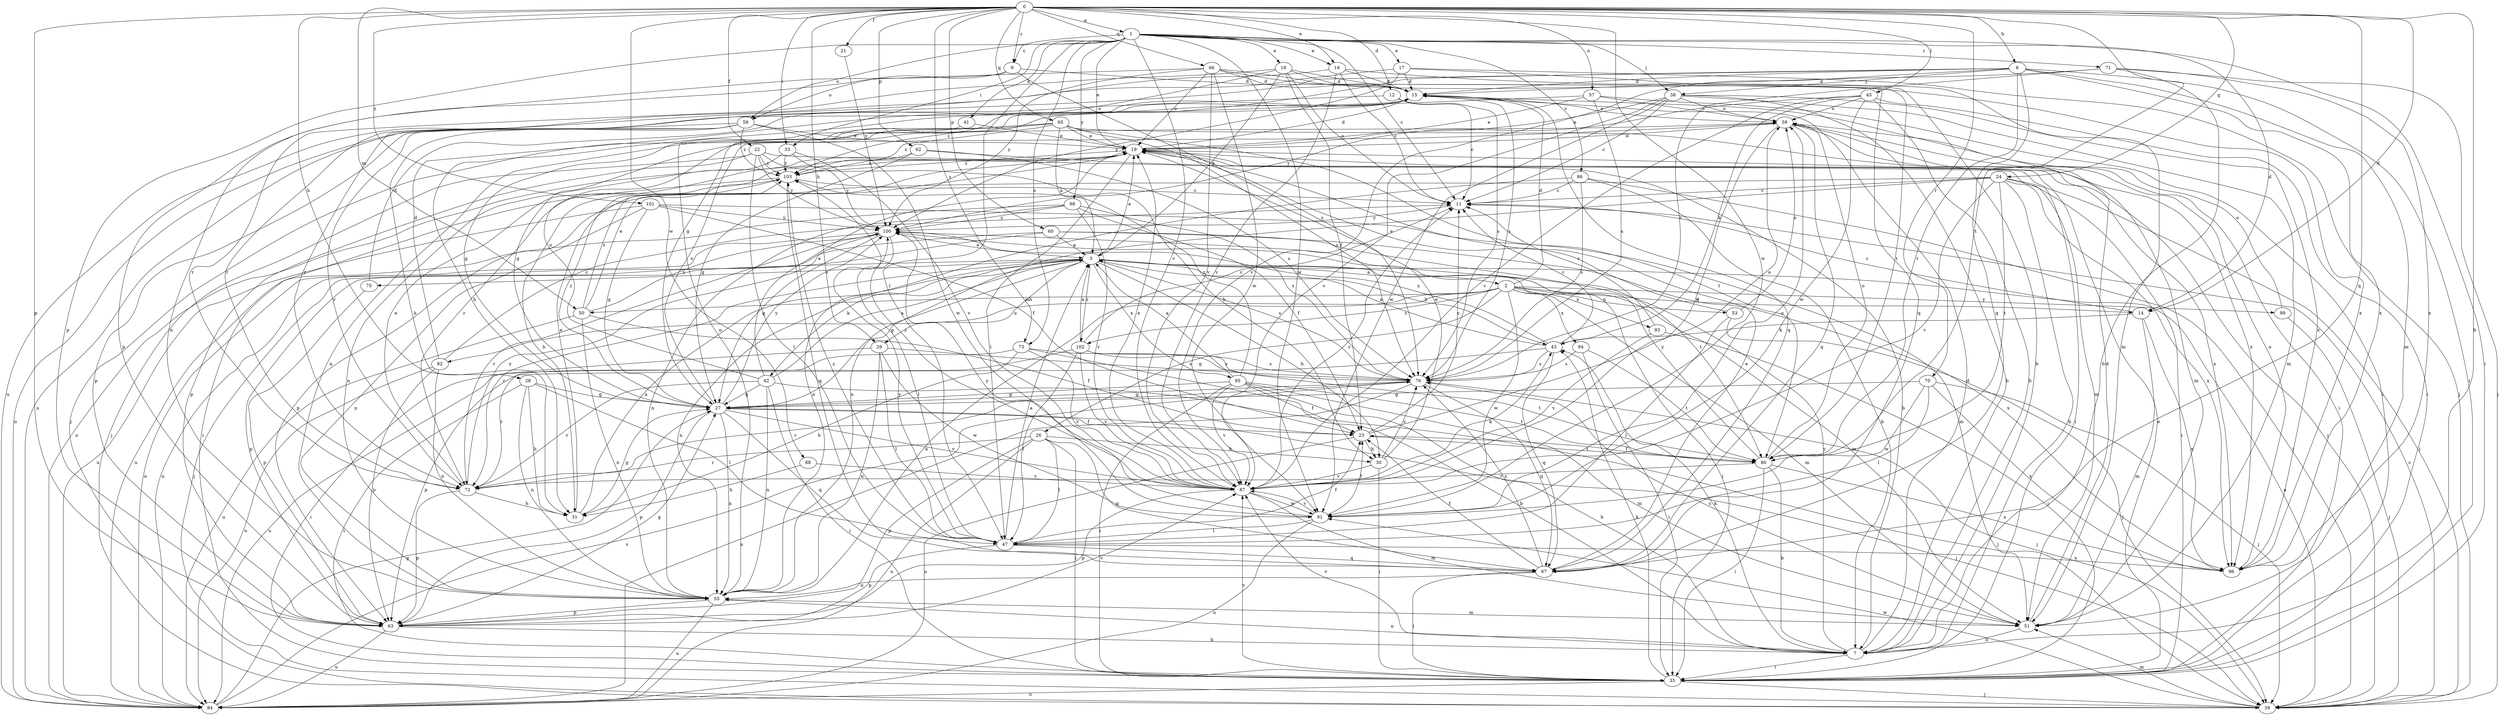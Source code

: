 strict digraph  {
0;
1;
2;
3;
6;
7;
9;
11;
12;
14;
15;
16;
17;
18;
19;
21;
22;
23;
24;
26;
27;
28;
29;
30;
31;
33;
35;
38;
39;
41;
42;
43;
45;
47;
50;
51;
53;
55;
57;
58;
59;
60;
62;
63;
65;
66;
67;
70;
71;
72;
73;
75;
76;
80;
82;
84;
86;
87;
88;
91;
93;
94;
95;
96;
98;
99;
100;
101;
102;
103;
0 -> 1  [label=a];
0 -> 6  [label=b];
0 -> 7  [label=b];
0 -> 9  [label=c];
0 -> 12  [label=d];
0 -> 14  [label=d];
0 -> 16  [label=e];
0 -> 21  [label=f];
0 -> 22  [label=f];
0 -> 24  [label=g];
0 -> 28  [label=h];
0 -> 29  [label=h];
0 -> 33  [label=i];
0 -> 45  [label=l];
0 -> 50  [label=m];
0 -> 57  [label=o];
0 -> 60  [label=p];
0 -> 62  [label=p];
0 -> 63  [label=p];
0 -> 65  [label=q];
0 -> 66  [label=q];
0 -> 67  [label=q];
0 -> 70  [label=r];
0 -> 73  [label=s];
0 -> 80  [label=t];
0 -> 88  [label=w];
0 -> 91  [label=w];
0 -> 101  [label=z];
1 -> 9  [label=c];
1 -> 11  [label=c];
1 -> 14  [label=d];
1 -> 16  [label=e];
1 -> 17  [label=e];
1 -> 18  [label=e];
1 -> 19  [label=e];
1 -> 33  [label=i];
1 -> 35  [label=i];
1 -> 38  [label=j];
1 -> 41  [label=k];
1 -> 47  [label=l];
1 -> 58  [label=o];
1 -> 63  [label=p];
1 -> 71  [label=r];
1 -> 73  [label=s];
1 -> 86  [label=v];
1 -> 87  [label=v];
1 -> 91  [label=w];
1 -> 98  [label=y];
2 -> 14  [label=d];
2 -> 15  [label=d];
2 -> 26  [label=g];
2 -> 50  [label=m];
2 -> 51  [label=m];
2 -> 53  [label=n];
2 -> 55  [label=n];
2 -> 82  [label=u];
2 -> 91  [label=w];
2 -> 93  [label=x];
2 -> 94  [label=x];
2 -> 99  [label=y];
2 -> 102  [label=z];
3 -> 2  [label=a];
3 -> 19  [label=e];
3 -> 27  [label=g];
3 -> 29  [label=h];
3 -> 30  [label=h];
3 -> 35  [label=i];
3 -> 42  [label=k];
3 -> 43  [label=k];
3 -> 51  [label=m];
3 -> 55  [label=n];
3 -> 63  [label=p];
3 -> 72  [label=r];
3 -> 75  [label=s];
3 -> 76  [label=s];
3 -> 95  [label=x];
3 -> 102  [label=z];
6 -> 15  [label=d];
6 -> 27  [label=g];
6 -> 35  [label=i];
6 -> 38  [label=j];
6 -> 51  [label=m];
6 -> 67  [label=q];
6 -> 72  [label=r];
6 -> 80  [label=t];
6 -> 87  [label=v];
6 -> 96  [label=x];
7 -> 15  [label=d];
7 -> 35  [label=i];
7 -> 43  [label=k];
7 -> 55  [label=n];
7 -> 87  [label=v];
7 -> 100  [label=y];
9 -> 15  [label=d];
9 -> 55  [label=n];
9 -> 58  [label=o];
9 -> 76  [label=s];
11 -> 100  [label=y];
12 -> 11  [label=c];
12 -> 58  [label=o];
12 -> 76  [label=s];
14 -> 11  [label=c];
14 -> 43  [label=k];
14 -> 51  [label=m];
14 -> 96  [label=x];
15 -> 59  [label=o];
15 -> 67  [label=q];
15 -> 76  [label=s];
15 -> 84  [label=u];
15 -> 103  [label=z];
16 -> 7  [label=b];
16 -> 11  [label=c];
16 -> 15  [label=d];
16 -> 72  [label=r];
16 -> 87  [label=v];
17 -> 15  [label=d];
17 -> 39  [label=j];
17 -> 51  [label=m];
17 -> 84  [label=u];
17 -> 100  [label=y];
18 -> 3  [label=a];
18 -> 11  [label=c];
18 -> 15  [label=d];
18 -> 23  [label=f];
18 -> 55  [label=n];
18 -> 72  [label=r];
18 -> 80  [label=t];
19 -> 15  [label=d];
19 -> 35  [label=i];
19 -> 39  [label=j];
19 -> 47  [label=l];
19 -> 72  [label=r];
19 -> 84  [label=u];
19 -> 96  [label=x];
19 -> 103  [label=z];
21 -> 100  [label=y];
22 -> 30  [label=h];
22 -> 39  [label=j];
22 -> 47  [label=l];
22 -> 51  [label=m];
22 -> 63  [label=p];
22 -> 100  [label=y];
22 -> 103  [label=z];
23 -> 11  [label=c];
23 -> 30  [label=h];
23 -> 59  [label=o];
23 -> 80  [label=t];
23 -> 84  [label=u];
24 -> 7  [label=b];
24 -> 11  [label=c];
24 -> 35  [label=i];
24 -> 39  [label=j];
24 -> 55  [label=n];
24 -> 63  [label=p];
24 -> 80  [label=t];
24 -> 87  [label=v];
24 -> 96  [label=x];
26 -> 30  [label=h];
26 -> 35  [label=i];
26 -> 47  [label=l];
26 -> 63  [label=p];
26 -> 67  [label=q];
26 -> 72  [label=r];
26 -> 84  [label=u];
27 -> 23  [label=f];
27 -> 39  [label=j];
27 -> 55  [label=n];
27 -> 59  [label=o];
27 -> 63  [label=p];
27 -> 67  [label=q];
27 -> 87  [label=v];
27 -> 100  [label=y];
27 -> 103  [label=z];
28 -> 27  [label=g];
28 -> 31  [label=h];
28 -> 35  [label=i];
28 -> 47  [label=l];
28 -> 55  [label=n];
29 -> 35  [label=i];
29 -> 47  [label=l];
29 -> 55  [label=n];
29 -> 76  [label=s];
29 -> 91  [label=w];
30 -> 19  [label=e];
30 -> 35  [label=i];
30 -> 76  [label=s];
30 -> 87  [label=v];
31 -> 3  [label=a];
31 -> 19  [label=e];
31 -> 27  [label=g];
33 -> 55  [label=n];
33 -> 87  [label=v];
33 -> 100  [label=y];
33 -> 103  [label=z];
35 -> 19  [label=e];
35 -> 39  [label=j];
35 -> 43  [label=k];
35 -> 84  [label=u];
35 -> 87  [label=v];
38 -> 7  [label=b];
38 -> 11  [label=c];
38 -> 19  [label=e];
38 -> 51  [label=m];
38 -> 59  [label=o];
38 -> 87  [label=v];
38 -> 91  [label=w];
38 -> 96  [label=x];
39 -> 3  [label=a];
39 -> 11  [label=c];
39 -> 51  [label=m];
39 -> 91  [label=w];
41 -> 19  [label=e];
41 -> 27  [label=g];
42 -> 3  [label=a];
42 -> 19  [label=e];
42 -> 27  [label=g];
42 -> 35  [label=i];
42 -> 39  [label=j];
42 -> 55  [label=n];
42 -> 59  [label=o];
42 -> 72  [label=r];
43 -> 3  [label=a];
43 -> 11  [label=c];
43 -> 63  [label=p];
43 -> 67  [label=q];
43 -> 76  [label=s];
43 -> 100  [label=y];
45 -> 7  [label=b];
45 -> 35  [label=i];
45 -> 43  [label=k];
45 -> 59  [label=o];
45 -> 87  [label=v];
45 -> 91  [label=w];
45 -> 100  [label=y];
47 -> 3  [label=a];
47 -> 23  [label=f];
47 -> 63  [label=p];
47 -> 67  [label=q];
47 -> 96  [label=x];
47 -> 100  [label=y];
47 -> 103  [label=z];
50 -> 19  [label=e];
50 -> 23  [label=f];
50 -> 55  [label=n];
50 -> 84  [label=u];
50 -> 100  [label=y];
50 -> 103  [label=z];
51 -> 7  [label=b];
51 -> 15  [label=d];
51 -> 76  [label=s];
53 -> 19  [label=e];
53 -> 39  [label=j];
53 -> 47  [label=l];
53 -> 59  [label=o];
55 -> 51  [label=m];
55 -> 63  [label=p];
55 -> 84  [label=u];
57 -> 19  [label=e];
57 -> 31  [label=h];
57 -> 35  [label=i];
57 -> 59  [label=o];
57 -> 76  [label=s];
58 -> 19  [label=e];
58 -> 31  [label=h];
58 -> 63  [label=p];
58 -> 72  [label=r];
58 -> 84  [label=u];
58 -> 91  [label=w];
58 -> 103  [label=z];
59 -> 19  [label=e];
59 -> 35  [label=i];
59 -> 51  [label=m];
59 -> 67  [label=q];
59 -> 87  [label=v];
60 -> 3  [label=a];
60 -> 39  [label=j];
60 -> 80  [label=t];
60 -> 84  [label=u];
60 -> 96  [label=x];
62 -> 7  [label=b];
62 -> 27  [label=g];
62 -> 76  [label=s];
62 -> 103  [label=z];
63 -> 7  [label=b];
63 -> 27  [label=g];
63 -> 84  [label=u];
63 -> 87  [label=v];
65 -> 3  [label=a];
65 -> 19  [label=e];
65 -> 27  [label=g];
65 -> 39  [label=j];
65 -> 55  [label=n];
65 -> 76  [label=s];
65 -> 80  [label=t];
65 -> 96  [label=x];
65 -> 103  [label=z];
66 -> 15  [label=d];
66 -> 19  [label=e];
66 -> 63  [label=p];
66 -> 67  [label=q];
66 -> 87  [label=v];
66 -> 91  [label=w];
66 -> 96  [label=x];
66 -> 100  [label=y];
67 -> 19  [label=e];
67 -> 23  [label=f];
67 -> 35  [label=i];
67 -> 55  [label=n];
67 -> 76  [label=s];
70 -> 27  [label=g];
70 -> 39  [label=j];
70 -> 47  [label=l];
70 -> 91  [label=w];
70 -> 96  [label=x];
71 -> 7  [label=b];
71 -> 15  [label=d];
71 -> 39  [label=j];
71 -> 76  [label=s];
71 -> 96  [label=x];
72 -> 19  [label=e];
72 -> 31  [label=h];
72 -> 63  [label=p];
72 -> 100  [label=y];
73 -> 7  [label=b];
73 -> 31  [label=h];
73 -> 72  [label=r];
73 -> 76  [label=s];
73 -> 87  [label=v];
75 -> 15  [label=d];
75 -> 63  [label=p];
76 -> 27  [label=g];
76 -> 39  [label=j];
76 -> 67  [label=q];
76 -> 72  [label=r];
76 -> 84  [label=u];
80 -> 7  [label=b];
80 -> 23  [label=f];
80 -> 35  [label=i];
80 -> 59  [label=o];
80 -> 72  [label=r];
80 -> 96  [label=x];
80 -> 100  [label=y];
82 -> 11  [label=c];
82 -> 15  [label=d];
82 -> 55  [label=n];
82 -> 63  [label=p];
82 -> 84  [label=u];
84 -> 27  [label=g];
84 -> 76  [label=s];
86 -> 7  [label=b];
86 -> 11  [label=c];
86 -> 39  [label=j];
86 -> 55  [label=n];
86 -> 76  [label=s];
87 -> 11  [label=c];
87 -> 19  [label=e];
87 -> 43  [label=k];
87 -> 51  [label=m];
87 -> 63  [label=p];
87 -> 91  [label=w];
87 -> 103  [label=z];
88 -> 31  [label=h];
88 -> 87  [label=v];
91 -> 23  [label=f];
91 -> 47  [label=l];
91 -> 59  [label=o];
91 -> 84  [label=u];
91 -> 87  [label=v];
91 -> 100  [label=y];
93 -> 11  [label=c];
93 -> 35  [label=i];
93 -> 87  [label=v];
94 -> 35  [label=i];
94 -> 76  [label=s];
94 -> 80  [label=t];
95 -> 3  [label=a];
95 -> 7  [label=b];
95 -> 23  [label=f];
95 -> 27  [label=g];
95 -> 35  [label=i];
95 -> 51  [label=m];
95 -> 80  [label=t];
95 -> 87  [label=v];
95 -> 103  [label=z];
96 -> 59  [label=o];
98 -> 23  [label=f];
98 -> 55  [label=n];
98 -> 76  [label=s];
98 -> 84  [label=u];
98 -> 87  [label=v];
98 -> 100  [label=y];
99 -> 39  [label=j];
99 -> 59  [label=o];
100 -> 3  [label=a];
100 -> 27  [label=g];
100 -> 47  [label=l];
100 -> 72  [label=r];
100 -> 84  [label=u];
101 -> 23  [label=f];
101 -> 27  [label=g];
101 -> 51  [label=m];
101 -> 55  [label=n];
101 -> 84  [label=u];
101 -> 100  [label=y];
102 -> 3  [label=a];
102 -> 11  [label=c];
102 -> 47  [label=l];
102 -> 76  [label=s];
102 -> 80  [label=t];
102 -> 84  [label=u];
102 -> 87  [label=v];
103 -> 11  [label=c];
103 -> 31  [label=h];
103 -> 35  [label=i];
103 -> 67  [label=q];
}
